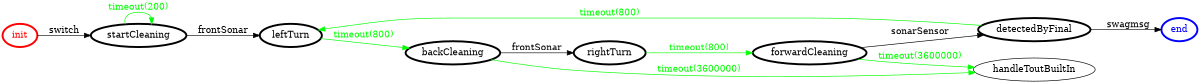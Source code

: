 /*
*
* A GraphViz DOT FSM description 
* Please use a GraphViz visualizer (like http://www.webgraphviz.com)
*  
*/

digraph finite_state_machine {
	rankdir=LR
	size="8,5"
	
	init [ color = red ][ fontcolor = red ][ penwidth = 3 ]
	forwardCleaning [ color = black ][ fontcolor = black ][ penwidth = 3 ]
	rightTurn [ color = black ][ fontcolor = black ][ penwidth = 3 ]
	startCleaning [ color = black ][ fontcolor = black ][ penwidth = 3 ]
	detectedByFinal [ color = black ][ fontcolor = black ][ penwidth = 3 ]
	leftTurn [ color = black ][ fontcolor = black ][ penwidth = 3 ]
	backCleaning [ color = black ][ fontcolor = black ][ penwidth = 3 ]
	end [ color = blue ][ fontcolor = blue ][ penwidth = 3 ]
	
	detectedByFinal -> end [ label = "swagmsg" ][ color = black ][ fontcolor = black ]
	leftTurn -> backCleaning [ label = "timeout(800)" ][ color = green ][ fontcolor = green ]
	startCleaning -> leftTurn [ label = "frontSonar" ][ color = black ][ fontcolor = black ]
	backCleaning -> rightTurn [ label = "frontSonar" ][ color = black ][ fontcolor = black ]
	rightTurn -> forwardCleaning [ label = "timeout(800)" ][ color = green ][ fontcolor = green ]
	startCleaning -> startCleaning [ label = "timeout(200)" ][ color = green ][ fontcolor = green ]
	init -> startCleaning [ label = "switch" ][ color = black ][ fontcolor = black ]
	forwardCleaning -> detectedByFinal [ label = "sonarSensor" ][ color = black ][ fontcolor = black ]
	detectedByFinal -> leftTurn [ label = "timeout(800)" ][ color = green ][ fontcolor = green ]
	forwardCleaning -> handleToutBuiltIn [ label = "timeout(3600000)" ][ color = green ][ fontcolor = green ]
	backCleaning -> handleToutBuiltIn [ label = "timeout(3600000)" ][ color = green ][ fontcolor = green ]
}
